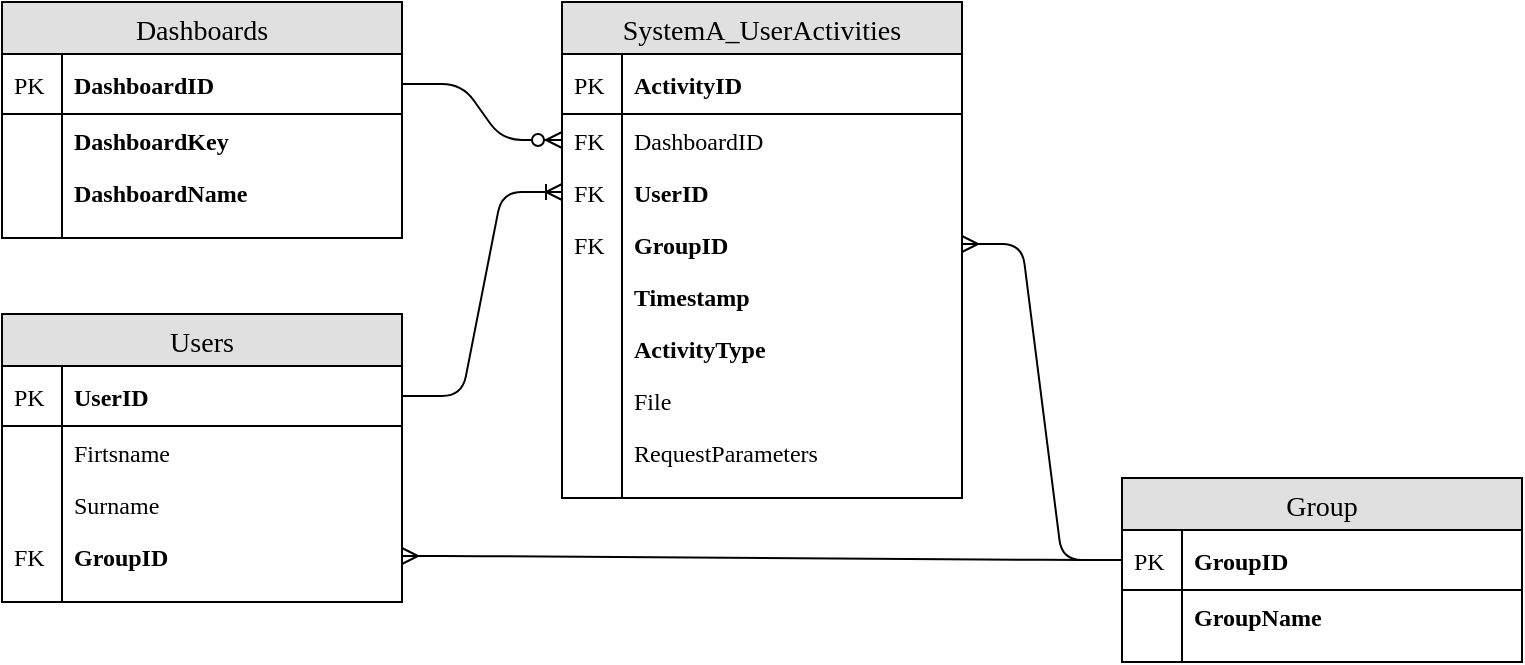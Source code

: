 <mxfile version="12.1.0" type="device" pages="1"><diagram id="naNUpLzVBYa7Xhx-jZPK" name="Page-1"><mxGraphModel dx="1072" dy="815" grid="1" gridSize="10" guides="1" tooltips="1" connect="1" arrows="1" fold="1" page="1" pageScale="1" pageWidth="850" pageHeight="1100" math="0" shadow="0"><root><mxCell id="0"/><mxCell id="1" parent="0"/><mxCell id="OaQ6P3XOESyR9Wwi1es8-1" value="Dashboards" style="swimlane;fontStyle=0;childLayout=stackLayout;horizontal=1;startSize=26;fillColor=#e0e0e0;horizontalStack=0;resizeParent=1;resizeParentMax=0;resizeLast=0;collapsible=1;marginBottom=0;swimlaneFillColor=#ffffff;align=center;fontSize=14;fontFamily=Times New Roman;" parent="1" vertex="1"><mxGeometry x="40" y="82" width="200" height="118" as="geometry"/></mxCell><mxCell id="OaQ6P3XOESyR9Wwi1es8-2" value="DashboardID" style="shape=partialRectangle;top=0;left=0;right=0;bottom=1;align=left;verticalAlign=middle;fillColor=none;spacingLeft=34;spacingRight=4;overflow=hidden;rotatable=0;points=[[0,0.5],[1,0.5]];portConstraint=eastwest;dropTarget=0;fontStyle=1;fontSize=12;fontFamily=Times New Roman;" parent="OaQ6P3XOESyR9Wwi1es8-1" vertex="1"><mxGeometry y="26" width="200" height="30" as="geometry"/></mxCell><mxCell id="OaQ6P3XOESyR9Wwi1es8-3" value="PK" style="shape=partialRectangle;top=0;left=0;bottom=0;fillColor=none;align=left;verticalAlign=middle;spacingLeft=4;spacingRight=4;overflow=hidden;rotatable=0;points=[];portConstraint=eastwest;part=1;fontSize=12;fontFamily=Times New Roman;" parent="OaQ6P3XOESyR9Wwi1es8-2" vertex="1" connectable="0"><mxGeometry width="30" height="30" as="geometry"/></mxCell><mxCell id="OaQ6P3XOESyR9Wwi1es8-4" value="DashboardKey" style="shape=partialRectangle;top=0;left=0;right=0;bottom=0;align=left;verticalAlign=top;fillColor=none;spacingLeft=34;spacingRight=4;overflow=hidden;rotatable=0;points=[[0,0.5],[1,0.5]];portConstraint=eastwest;dropTarget=0;fontSize=12;fontStyle=1;fontFamily=Times New Roman;" parent="OaQ6P3XOESyR9Wwi1es8-1" vertex="1"><mxGeometry y="56" width="200" height="26" as="geometry"/></mxCell><mxCell id="OaQ6P3XOESyR9Wwi1es8-5" value="" style="shape=partialRectangle;top=0;left=0;bottom=0;fillColor=none;align=left;verticalAlign=top;spacingLeft=4;spacingRight=4;overflow=hidden;rotatable=0;points=[];portConstraint=eastwest;part=1;fontSize=12;fontFamily=Times New Roman;" parent="OaQ6P3XOESyR9Wwi1es8-4" vertex="1" connectable="0"><mxGeometry width="30" height="26" as="geometry"/></mxCell><mxCell id="OaQ6P3XOESyR9Wwi1es8-6" value="DashboardName" style="shape=partialRectangle;top=0;left=0;right=0;bottom=0;align=left;verticalAlign=top;fillColor=none;spacingLeft=34;spacingRight=4;overflow=hidden;rotatable=0;points=[[0,0.5],[1,0.5]];portConstraint=eastwest;dropTarget=0;fontSize=12;fontStyle=1;fontFamily=Times New Roman;" parent="OaQ6P3XOESyR9Wwi1es8-1" vertex="1"><mxGeometry y="82" width="200" height="26" as="geometry"/></mxCell><mxCell id="OaQ6P3XOESyR9Wwi1es8-7" value="" style="shape=partialRectangle;top=0;left=0;bottom=0;fillColor=none;align=left;verticalAlign=top;spacingLeft=4;spacingRight=4;overflow=hidden;rotatable=0;points=[];portConstraint=eastwest;part=1;fontSize=12;fontFamily=Times New Roman;" parent="OaQ6P3XOESyR9Wwi1es8-6" vertex="1" connectable="0"><mxGeometry width="30" height="26" as="geometry"/></mxCell><mxCell id="OaQ6P3XOESyR9Wwi1es8-10" value="" style="shape=partialRectangle;top=0;left=0;right=0;bottom=0;align=left;verticalAlign=top;fillColor=none;spacingLeft=34;spacingRight=4;overflow=hidden;rotatable=0;points=[[0,0.5],[1,0.5]];portConstraint=eastwest;dropTarget=0;fontSize=12;fontFamily=Times New Roman;" parent="OaQ6P3XOESyR9Wwi1es8-1" vertex="1"><mxGeometry y="108" width="200" height="10" as="geometry"/></mxCell><mxCell id="OaQ6P3XOESyR9Wwi1es8-11" value="" style="shape=partialRectangle;top=0;left=0;bottom=0;fillColor=none;align=left;verticalAlign=top;spacingLeft=4;spacingRight=4;overflow=hidden;rotatable=0;points=[];portConstraint=eastwest;part=1;fontSize=12;fontFamily=Times New Roman;" parent="OaQ6P3XOESyR9Wwi1es8-10" vertex="1" connectable="0"><mxGeometry width="30" height="10" as="geometry"/></mxCell><mxCell id="OaQ6P3XOESyR9Wwi1es8-12" value="SystemA_UserActivities" style="swimlane;fontStyle=0;childLayout=stackLayout;horizontal=1;startSize=26;fillColor=#e0e0e0;horizontalStack=0;resizeParent=1;resizeParentMax=0;resizeLast=0;collapsible=1;marginBottom=0;swimlaneFillColor=#ffffff;align=center;fontSize=14;fontFamily=Times New Roman;" parent="1" vertex="1"><mxGeometry x="320" y="82" width="200" height="248" as="geometry"/></mxCell><mxCell id="OaQ6P3XOESyR9Wwi1es8-13" value="ActivityID" style="shape=partialRectangle;top=0;left=0;right=0;bottom=1;align=left;verticalAlign=middle;fillColor=none;spacingLeft=34;spacingRight=4;overflow=hidden;rotatable=0;points=[[0,0.5],[1,0.5]];portConstraint=eastwest;dropTarget=0;fontStyle=1;fontSize=12;fontFamily=Times New Roman;" parent="OaQ6P3XOESyR9Wwi1es8-12" vertex="1"><mxGeometry y="26" width="200" height="30" as="geometry"/></mxCell><mxCell id="OaQ6P3XOESyR9Wwi1es8-14" value="PK" style="shape=partialRectangle;top=0;left=0;bottom=0;fillColor=none;align=left;verticalAlign=middle;spacingLeft=4;spacingRight=4;overflow=hidden;rotatable=0;points=[];portConstraint=eastwest;part=1;fontSize=12;fontFamily=Times New Roman;" parent="OaQ6P3XOESyR9Wwi1es8-13" vertex="1" connectable="0"><mxGeometry width="30" height="30" as="geometry"/></mxCell><mxCell id="OaQ6P3XOESyR9Wwi1es8-15" value="DashboardID" style="shape=partialRectangle;top=0;left=0;right=0;bottom=0;align=left;verticalAlign=top;fillColor=none;spacingLeft=34;spacingRight=4;overflow=hidden;rotatable=0;points=[[0,0.5],[1,0.5]];portConstraint=eastwest;dropTarget=0;fontSize=12;fontFamily=Times New Roman;" parent="OaQ6P3XOESyR9Wwi1es8-12" vertex="1"><mxGeometry y="56" width="200" height="26" as="geometry"/></mxCell><mxCell id="OaQ6P3XOESyR9Wwi1es8-16" value="FK" style="shape=partialRectangle;top=0;left=0;bottom=0;fillColor=none;align=left;verticalAlign=top;spacingLeft=4;spacingRight=4;overflow=hidden;rotatable=0;points=[];portConstraint=eastwest;part=1;fontSize=12;fontFamily=Times New Roman;" parent="OaQ6P3XOESyR9Wwi1es8-15" vertex="1" connectable="0"><mxGeometry width="30" height="26" as="geometry"/></mxCell><mxCell id="OaQ6P3XOESyR9Wwi1es8-17" value="UserID" style="shape=partialRectangle;top=0;left=0;right=0;bottom=0;align=left;verticalAlign=top;fillColor=none;spacingLeft=34;spacingRight=4;overflow=hidden;rotatable=0;points=[[0,0.5],[1,0.5]];portConstraint=eastwest;dropTarget=0;fontSize=12;fontStyle=1;fontFamily=Times New Roman;" parent="OaQ6P3XOESyR9Wwi1es8-12" vertex="1"><mxGeometry y="82" width="200" height="26" as="geometry"/></mxCell><mxCell id="OaQ6P3XOESyR9Wwi1es8-18" value="FK" style="shape=partialRectangle;top=0;left=0;bottom=0;fillColor=none;align=left;verticalAlign=top;spacingLeft=4;spacingRight=4;overflow=hidden;rotatable=0;points=[];portConstraint=eastwest;part=1;fontSize=12;fontFamily=Times New Roman;" parent="OaQ6P3XOESyR9Wwi1es8-17" vertex="1" connectable="0"><mxGeometry width="30" height="26" as="geometry"/></mxCell><mxCell id="OR2cU4iKY0ze_3SL2SDw-4" value="GroupID" style="shape=partialRectangle;top=0;left=0;right=0;bottom=0;align=left;verticalAlign=top;fillColor=none;spacingLeft=34;spacingRight=4;overflow=hidden;rotatable=0;points=[[0,0.5],[1,0.5]];portConstraint=eastwest;dropTarget=0;fontSize=12;fontFamily=Times New Roman;fontStyle=1" parent="OaQ6P3XOESyR9Wwi1es8-12" vertex="1"><mxGeometry y="108" width="200" height="26" as="geometry"/></mxCell><mxCell id="OR2cU4iKY0ze_3SL2SDw-5" value="FK" style="shape=partialRectangle;top=0;left=0;bottom=0;fillColor=none;align=left;verticalAlign=top;spacingLeft=4;spacingRight=4;overflow=hidden;rotatable=0;points=[];portConstraint=eastwest;part=1;fontSize=12;fontFamily=Times New Roman;" parent="OR2cU4iKY0ze_3SL2SDw-4" vertex="1" connectable="0"><mxGeometry width="30" height="26" as="geometry"/></mxCell><mxCell id="OaQ6P3XOESyR9Wwi1es8-19" value="Timestamp" style="shape=partialRectangle;top=0;left=0;right=0;bottom=0;align=left;verticalAlign=top;fillColor=none;spacingLeft=34;spacingRight=4;overflow=hidden;rotatable=0;points=[[0,0.5],[1,0.5]];portConstraint=eastwest;dropTarget=0;fontSize=12;fontStyle=1;fontFamily=Times New Roman;" parent="OaQ6P3XOESyR9Wwi1es8-12" vertex="1"><mxGeometry y="134" width="200" height="26" as="geometry"/></mxCell><mxCell id="OaQ6P3XOESyR9Wwi1es8-20" value="" style="shape=partialRectangle;top=0;left=0;bottom=0;fillColor=none;align=left;verticalAlign=top;spacingLeft=4;spacingRight=4;overflow=hidden;rotatable=0;points=[];portConstraint=eastwest;part=1;fontSize=12;fontFamily=Times New Roman;" parent="OaQ6P3XOESyR9Wwi1es8-19" vertex="1" connectable="0"><mxGeometry width="30" height="26" as="geometry"/></mxCell><mxCell id="OaQ6P3XOESyR9Wwi1es8-48" value="ActivityType" style="shape=partialRectangle;top=0;left=0;right=0;bottom=0;align=left;verticalAlign=top;fillColor=none;spacingLeft=34;spacingRight=4;overflow=hidden;rotatable=0;points=[[0,0.5],[1,0.5]];portConstraint=eastwest;dropTarget=0;fontSize=12;fontStyle=1;fontFamily=Times New Roman;" parent="OaQ6P3XOESyR9Wwi1es8-12" vertex="1"><mxGeometry y="160" width="200" height="26" as="geometry"/></mxCell><mxCell id="OaQ6P3XOESyR9Wwi1es8-49" value="" style="shape=partialRectangle;top=0;left=0;bottom=0;fillColor=none;align=left;verticalAlign=top;spacingLeft=4;spacingRight=4;overflow=hidden;rotatable=0;points=[];portConstraint=eastwest;part=1;fontSize=12;fontFamily=Times New Roman;" parent="OaQ6P3XOESyR9Wwi1es8-48" vertex="1" connectable="0"><mxGeometry width="30" height="26" as="geometry"/></mxCell><mxCell id="OaQ6P3XOESyR9Wwi1es8-44" value="File" style="shape=partialRectangle;top=0;left=0;right=0;bottom=0;align=left;verticalAlign=top;fillColor=none;spacingLeft=34;spacingRight=4;overflow=hidden;rotatable=0;points=[[0,0.5],[1,0.5]];portConstraint=eastwest;dropTarget=0;fontSize=12;fontFamily=Times New Roman;" parent="OaQ6P3XOESyR9Wwi1es8-12" vertex="1"><mxGeometry y="186" width="200" height="26" as="geometry"/></mxCell><mxCell id="OaQ6P3XOESyR9Wwi1es8-45" value="" style="shape=partialRectangle;top=0;left=0;bottom=0;fillColor=none;align=left;verticalAlign=top;spacingLeft=4;spacingRight=4;overflow=hidden;rotatable=0;points=[];portConstraint=eastwest;part=1;fontSize=12;fontFamily=Times New Roman;" parent="OaQ6P3XOESyR9Wwi1es8-44" vertex="1" connectable="0"><mxGeometry width="30" height="26" as="geometry"/></mxCell><mxCell id="OaQ6P3XOESyR9Wwi1es8-46" value="RequestParameters" style="shape=partialRectangle;top=0;left=0;right=0;bottom=0;align=left;verticalAlign=top;fillColor=none;spacingLeft=34;spacingRight=4;overflow=hidden;rotatable=0;points=[[0,0.5],[1,0.5]];portConstraint=eastwest;dropTarget=0;fontSize=12;fontFamily=Times New Roman;" parent="OaQ6P3XOESyR9Wwi1es8-12" vertex="1"><mxGeometry y="212" width="200" height="26" as="geometry"/></mxCell><mxCell id="OaQ6P3XOESyR9Wwi1es8-47" value="" style="shape=partialRectangle;top=0;left=0;bottom=0;fillColor=none;align=left;verticalAlign=top;spacingLeft=4;spacingRight=4;overflow=hidden;rotatable=0;points=[];portConstraint=eastwest;part=1;fontSize=12;fontFamily=Times New Roman;" parent="OaQ6P3XOESyR9Wwi1es8-46" vertex="1" connectable="0"><mxGeometry width="30" height="26" as="geometry"/></mxCell><mxCell id="OaQ6P3XOESyR9Wwi1es8-21" value="" style="shape=partialRectangle;top=0;left=0;right=0;bottom=0;align=left;verticalAlign=top;fillColor=none;spacingLeft=34;spacingRight=4;overflow=hidden;rotatable=0;points=[[0,0.5],[1,0.5]];portConstraint=eastwest;dropTarget=0;fontSize=12;fontFamily=Times New Roman;" parent="OaQ6P3XOESyR9Wwi1es8-12" vertex="1"><mxGeometry y="238" width="200" height="10" as="geometry"/></mxCell><mxCell id="OaQ6P3XOESyR9Wwi1es8-22" value="" style="shape=partialRectangle;top=0;left=0;bottom=0;fillColor=none;align=left;verticalAlign=top;spacingLeft=4;spacingRight=4;overflow=hidden;rotatable=0;points=[];portConstraint=eastwest;part=1;fontSize=12;fontFamily=Times New Roman;" parent="OaQ6P3XOESyR9Wwi1es8-21" vertex="1" connectable="0"><mxGeometry width="30" height="10" as="geometry"/></mxCell><mxCell id="OaQ6P3XOESyR9Wwi1es8-23" value="Users" style="swimlane;fontStyle=0;childLayout=stackLayout;horizontal=1;startSize=26;fillColor=#e0e0e0;horizontalStack=0;resizeParent=1;resizeParentMax=0;resizeLast=0;collapsible=1;marginBottom=0;swimlaneFillColor=#ffffff;align=center;fontSize=14;fontFamily=Times New Roman;" parent="1" vertex="1"><mxGeometry x="40" y="238" width="200" height="144" as="geometry"/></mxCell><mxCell id="OaQ6P3XOESyR9Wwi1es8-24" value="UserID" style="shape=partialRectangle;top=0;left=0;right=0;bottom=1;align=left;verticalAlign=middle;fillColor=none;spacingLeft=34;spacingRight=4;overflow=hidden;rotatable=0;points=[[0,0.5],[1,0.5]];portConstraint=eastwest;dropTarget=0;fontStyle=1;fontSize=12;fontFamily=Times New Roman;" parent="OaQ6P3XOESyR9Wwi1es8-23" vertex="1"><mxGeometry y="26" width="200" height="30" as="geometry"/></mxCell><mxCell id="OaQ6P3XOESyR9Wwi1es8-25" value="PK" style="shape=partialRectangle;top=0;left=0;bottom=0;fillColor=none;align=left;verticalAlign=middle;spacingLeft=4;spacingRight=4;overflow=hidden;rotatable=0;points=[];portConstraint=eastwest;part=1;fontSize=12;fontFamily=Times New Roman;" parent="OaQ6P3XOESyR9Wwi1es8-24" vertex="1" connectable="0"><mxGeometry width="30" height="30" as="geometry"/></mxCell><mxCell id="OaQ6P3XOESyR9Wwi1es8-26" value="Firtsname" style="shape=partialRectangle;top=0;left=0;right=0;bottom=0;align=left;verticalAlign=top;fillColor=none;spacingLeft=34;spacingRight=4;overflow=hidden;rotatable=0;points=[[0,0.5],[1,0.5]];portConstraint=eastwest;dropTarget=0;fontSize=12;fontFamily=Times New Roman;" parent="OaQ6P3XOESyR9Wwi1es8-23" vertex="1"><mxGeometry y="56" width="200" height="26" as="geometry"/></mxCell><mxCell id="OaQ6P3XOESyR9Wwi1es8-27" value="" style="shape=partialRectangle;top=0;left=0;bottom=0;fillColor=none;align=left;verticalAlign=top;spacingLeft=4;spacingRight=4;overflow=hidden;rotatable=0;points=[];portConstraint=eastwest;part=1;fontSize=12;fontFamily=Times New Roman;" parent="OaQ6P3XOESyR9Wwi1es8-26" vertex="1" connectable="0"><mxGeometry width="30" height="26" as="geometry"/></mxCell><mxCell id="OaQ6P3XOESyR9Wwi1es8-28" value="Surname" style="shape=partialRectangle;top=0;left=0;right=0;bottom=0;align=left;verticalAlign=top;fillColor=none;spacingLeft=34;spacingRight=4;overflow=hidden;rotatable=0;points=[[0,0.5],[1,0.5]];portConstraint=eastwest;dropTarget=0;fontSize=12;fontFamily=Times New Roman;" parent="OaQ6P3XOESyR9Wwi1es8-23" vertex="1"><mxGeometry y="82" width="200" height="26" as="geometry"/></mxCell><mxCell id="OaQ6P3XOESyR9Wwi1es8-29" value="" style="shape=partialRectangle;top=0;left=0;bottom=0;fillColor=none;align=left;verticalAlign=top;spacingLeft=4;spacingRight=4;overflow=hidden;rotatable=0;points=[];portConstraint=eastwest;part=1;fontSize=12;fontFamily=Times New Roman;" parent="OaQ6P3XOESyR9Wwi1es8-28" vertex="1" connectable="0"><mxGeometry width="30" height="26" as="geometry"/></mxCell><mxCell id="OaQ6P3XOESyR9Wwi1es8-32" value="GroupID" style="shape=partialRectangle;top=0;left=0;right=0;bottom=0;align=left;verticalAlign=top;fillColor=none;spacingLeft=34;spacingRight=4;overflow=hidden;rotatable=0;points=[[0,0.5],[1,0.5]];portConstraint=eastwest;dropTarget=0;fontSize=12;fontStyle=1;fontFamily=Times New Roman;" parent="OaQ6P3XOESyR9Wwi1es8-23" vertex="1"><mxGeometry y="108" width="200" height="26" as="geometry"/></mxCell><mxCell id="OaQ6P3XOESyR9Wwi1es8-33" value="FK" style="shape=partialRectangle;top=0;left=0;bottom=0;fillColor=none;align=left;verticalAlign=top;spacingLeft=4;spacingRight=4;overflow=hidden;rotatable=0;points=[];portConstraint=eastwest;part=1;fontSize=12;fontFamily=Times New Roman;" parent="OaQ6P3XOESyR9Wwi1es8-32" vertex="1" connectable="0"><mxGeometry width="30" height="26" as="geometry"/></mxCell><mxCell id="OaQ6P3XOESyR9Wwi1es8-40" value="" style="shape=partialRectangle;top=0;left=0;right=0;bottom=0;align=left;verticalAlign=top;fillColor=none;spacingLeft=34;spacingRight=4;overflow=hidden;rotatable=0;points=[[0,0.5],[1,0.5]];portConstraint=eastwest;dropTarget=0;fontSize=12;fontFamily=Times New Roman;" parent="OaQ6P3XOESyR9Wwi1es8-23" vertex="1"><mxGeometry y="134" width="200" height="10" as="geometry"/></mxCell><mxCell id="OaQ6P3XOESyR9Wwi1es8-41" value="" style="shape=partialRectangle;top=0;left=0;bottom=0;fillColor=none;align=left;verticalAlign=top;spacingLeft=4;spacingRight=4;overflow=hidden;rotatable=0;points=[];portConstraint=eastwest;part=1;fontSize=12;fontFamily=Times New Roman;" parent="OaQ6P3XOESyR9Wwi1es8-40" vertex="1" connectable="0"><mxGeometry width="30" height="10" as="geometry"/></mxCell><mxCell id="OaQ6P3XOESyR9Wwi1es8-50" value="" style="edgeStyle=entityRelationEdgeStyle;fontSize=12;html=1;endArrow=ERzeroToMany;exitX=1;exitY=0.5;exitDx=0;exitDy=0;entryX=0;entryY=0.5;entryDx=0;entryDy=0;fontFamily=Times New Roman;endFill=1;" parent="1" source="OaQ6P3XOESyR9Wwi1es8-2" target="OaQ6P3XOESyR9Wwi1es8-15" edge="1"><mxGeometry width="100" height="100" relative="1" as="geometry"><mxPoint x="40" y="450" as="sourcePoint"/><mxPoint x="140" y="350" as="targetPoint"/></mxGeometry></mxCell><mxCell id="OR2cU4iKY0ze_3SL2SDw-6" value="Group" style="swimlane;fontStyle=0;childLayout=stackLayout;horizontal=1;startSize=26;fillColor=#e0e0e0;horizontalStack=0;resizeParent=1;resizeParentMax=0;resizeLast=0;collapsible=1;marginBottom=0;swimlaneFillColor=#ffffff;align=center;fontSize=14;fontFamily=Times New Roman;" parent="1" vertex="1"><mxGeometry x="600" y="320" width="200" height="92" as="geometry"/></mxCell><mxCell id="OR2cU4iKY0ze_3SL2SDw-7" value="GroupID" style="shape=partialRectangle;top=0;left=0;right=0;bottom=1;align=left;verticalAlign=middle;fillColor=none;spacingLeft=34;spacingRight=4;overflow=hidden;rotatable=0;points=[[0,0.5],[1,0.5]];portConstraint=eastwest;dropTarget=0;fontStyle=1;fontSize=12;fontFamily=Times New Roman;" parent="OR2cU4iKY0ze_3SL2SDw-6" vertex="1"><mxGeometry y="26" width="200" height="30" as="geometry"/></mxCell><mxCell id="OR2cU4iKY0ze_3SL2SDw-8" value="PK" style="shape=partialRectangle;top=0;left=0;bottom=0;fillColor=none;align=left;verticalAlign=middle;spacingLeft=4;spacingRight=4;overflow=hidden;rotatable=0;points=[];portConstraint=eastwest;part=1;fontSize=12;fontFamily=Times New Roman;" parent="OR2cU4iKY0ze_3SL2SDw-7" vertex="1" connectable="0"><mxGeometry width="30" height="30" as="geometry"/></mxCell><mxCell id="OR2cU4iKY0ze_3SL2SDw-9" value="GroupName" style="shape=partialRectangle;top=0;left=0;right=0;bottom=0;align=left;verticalAlign=top;fillColor=none;spacingLeft=34;spacingRight=4;overflow=hidden;rotatable=0;points=[[0,0.5],[1,0.5]];portConstraint=eastwest;dropTarget=0;fontSize=12;fontStyle=1;fontFamily=Times New Roman;" parent="OR2cU4iKY0ze_3SL2SDw-6" vertex="1"><mxGeometry y="56" width="200" height="26" as="geometry"/></mxCell><mxCell id="OR2cU4iKY0ze_3SL2SDw-10" value="" style="shape=partialRectangle;top=0;left=0;bottom=0;fillColor=none;align=left;verticalAlign=top;spacingLeft=4;spacingRight=4;overflow=hidden;rotatable=0;points=[];portConstraint=eastwest;part=1;fontSize=12;fontFamily=Times New Roman;" parent="OR2cU4iKY0ze_3SL2SDw-9" vertex="1" connectable="0"><mxGeometry width="30" height="26" as="geometry"/></mxCell><mxCell id="OR2cU4iKY0ze_3SL2SDw-15" value="" style="shape=partialRectangle;top=0;left=0;right=0;bottom=0;align=left;verticalAlign=top;fillColor=none;spacingLeft=34;spacingRight=4;overflow=hidden;rotatable=0;points=[[0,0.5],[1,0.5]];portConstraint=eastwest;dropTarget=0;fontSize=12;fontFamily=Times New Roman;" parent="OR2cU4iKY0ze_3SL2SDw-6" vertex="1"><mxGeometry y="82" width="200" height="10" as="geometry"/></mxCell><mxCell id="OR2cU4iKY0ze_3SL2SDw-16" value="" style="shape=partialRectangle;top=0;left=0;bottom=0;fillColor=none;align=left;verticalAlign=top;spacingLeft=4;spacingRight=4;overflow=hidden;rotatable=0;points=[];portConstraint=eastwest;part=1;fontSize=12;fontFamily=Times New Roman;" parent="OR2cU4iKY0ze_3SL2SDw-15" vertex="1" connectable="0"><mxGeometry width="30" height="10" as="geometry"/></mxCell><mxCell id="rA9yeEy-ExqIgGRKAIwG-6" value="" style="edgeStyle=entityRelationEdgeStyle;fontSize=12;html=1;endArrow=ERoneToMany;exitX=1;exitY=0.5;exitDx=0;exitDy=0;entryX=0;entryY=0.5;entryDx=0;entryDy=0;fontFamily=Times New Roman;" parent="1" source="OaQ6P3XOESyR9Wwi1es8-24" target="OaQ6P3XOESyR9Wwi1es8-17" edge="1"><mxGeometry width="100" height="100" relative="1" as="geometry"><mxPoint x="300" y="460" as="sourcePoint"/><mxPoint x="380" y="488" as="targetPoint"/></mxGeometry></mxCell><mxCell id="rA9yeEy-ExqIgGRKAIwG-7" value="" style="edgeStyle=entityRelationEdgeStyle;fontSize=12;html=1;endArrow=none;exitX=1;exitY=0.5;exitDx=0;exitDy=0;entryX=0;entryY=0.5;entryDx=0;entryDy=0;fontFamily=Times New Roman;endFill=0;startArrow=ERmany;startFill=0;" parent="1" source="OaQ6P3XOESyR9Wwi1es8-32" target="OR2cU4iKY0ze_3SL2SDw-7" edge="1"><mxGeometry width="100" height="100" relative="1" as="geometry"><mxPoint x="440" y="487" as="sourcePoint"/><mxPoint x="520" y="385" as="targetPoint"/></mxGeometry></mxCell><mxCell id="rA9yeEy-ExqIgGRKAIwG-8" value="" style="edgeStyle=entityRelationEdgeStyle;fontSize=12;html=1;endArrow=none;exitX=1;exitY=0.5;exitDx=0;exitDy=0;entryX=0;entryY=0.5;entryDx=0;entryDy=0;fontFamily=Times New Roman;endFill=0;startArrow=ERmany;startFill=0;" parent="1" source="OR2cU4iKY0ze_3SL2SDw-4" target="OR2cU4iKY0ze_3SL2SDw-7" edge="1"><mxGeometry width="100" height="100" relative="1" as="geometry"><mxPoint x="250" y="395" as="sourcePoint"/><mxPoint x="610" y="371" as="targetPoint"/></mxGeometry></mxCell></root></mxGraphModel></diagram></mxfile>